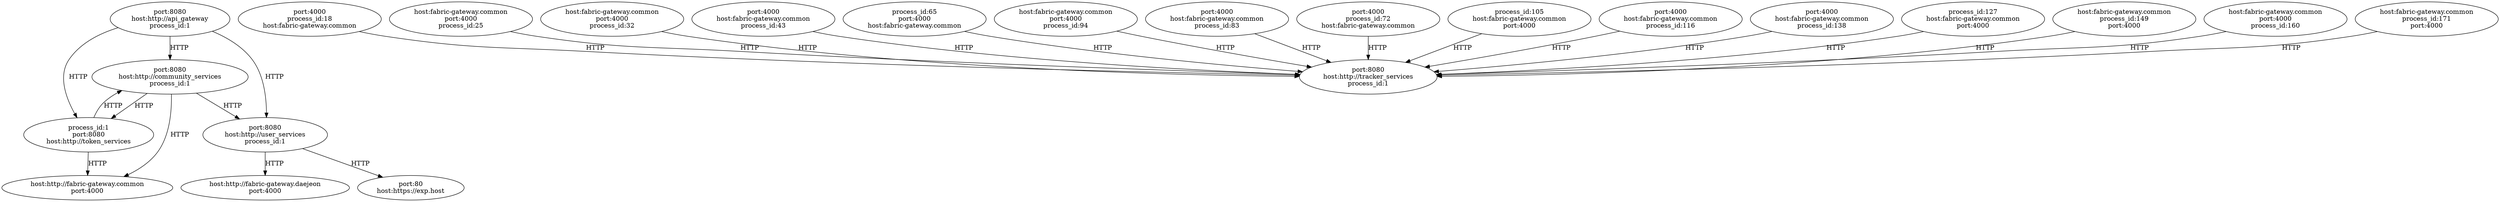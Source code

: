 digraph model {
    QPOXMHARYN[label="port:8080\nhost:http://api_gateway\nprocess_id:1\n"]
    SGTBJASRJH[label="port:8080\nhost:http://community_services\nprocess_id:1\n"]
    NTZPGJTGEH[label="port:4000\nprocess_id:18\nhost:fabric-gateway.common\n"]
    BTTYNMWSMP[label="host:fabric-gateway.common\nport:4000\nprocess_id:25\n"]
    HNZABGHTUF[label="host:fabric-gateway.common\nport:4000\nprocess_id:32\n"]
    DEKUCAVKEN[label="port:4000\nhost:fabric-gateway.common\nprocess_id:43\n"]
    CVCOWJUONF[label="process_id:65\nport:4000\nhost:fabric-gateway.common\n"]
    ZWVHFYTJGA[label="host:fabric-gateway.common\nport:4000\nprocess_id:94\n"]
    XFRPDGWXOR[label="port:4000\nhost:fabric-gateway.common\nprocess_id:83\n"]
    CHPJHBYLNW[label="port:4000\nprocess_id:72\nhost:fabric-gateway.common\n"]
    YZNRDARSXC[label="process_id:105\nhost:fabric-gateway.common\nport:4000\n"]
    PQIBEGLSPL[label="port:4000\nhost:fabric-gateway.common\nprocess_id:116\n"]
    VRICHKCFFK[label="port:4000\nhost:fabric-gateway.common\nprocess_id:138\n"]
    DZJWPFVBIZ[label="process_id:127\nhost:fabric-gateway.common\nport:4000\n"]
    HANSKGZRKJ[label="host:fabric-gateway.common\nprocess_id:149\nport:4000\n"]
    YRTLCVKKJA[label="host:fabric-gateway.common\nport:4000\nprocess_id:160\n"]
    GNGZGVEMZC[label="host:fabric-gateway.common\nprocess_id:171\nport:4000\n"]
    LZIGTSJBDT[label="process_id:1\nport:8080\nhost:http://token_services\n"]
    ATUAZHUMJT[label="port:8080\nhost:http://tracker_services\nprocess_id:1\n"]
    QAXOGJFLOV[label="port:8080\nhost:http://user_services\nprocess_id:1\n"]
    UJCFCKSQFJ[label="host:http://fabric-gateway.common\nport:4000\n"]
    UYFVYKRYFF[label="host:http://fabric-gateway.daejeon\nport:4000\n"]
    EKYLACKSXG[label="port:80\nhost:https://exp.host\n"]
    QPOXMHARYN -> SGTBJASRJH [label="HTTP"]
    QPOXMHARYN -> QAXOGJFLOV [label="HTTP"]
    QPOXMHARYN -> LZIGTSJBDT [label="HTTP"]
    SGTBJASRJH -> LZIGTSJBDT [label="HTTP"]
    SGTBJASRJH -> UJCFCKSQFJ [label="HTTP"]
    SGTBJASRJH -> QAXOGJFLOV [label="HTTP"]
    BTTYNMWSMP -> ATUAZHUMJT [label="HTTP"]
    NTZPGJTGEH -> ATUAZHUMJT [label="HTTP"]
    HNZABGHTUF -> ATUAZHUMJT [label="HTTP"]
    DEKUCAVKEN -> ATUAZHUMJT [label="HTTP"]
    CVCOWJUONF -> ATUAZHUMJT [label="HTTP"]
    ZWVHFYTJGA -> ATUAZHUMJT [label="HTTP"]
    CHPJHBYLNW -> ATUAZHUMJT [label="HTTP"]
    YZNRDARSXC -> ATUAZHUMJT [label="HTTP"]
    PQIBEGLSPL -> ATUAZHUMJT [label="HTTP"]
    XFRPDGWXOR -> ATUAZHUMJT [label="HTTP"]
    YRTLCVKKJA -> ATUAZHUMJT [label="HTTP"]
    HANSKGZRKJ -> ATUAZHUMJT [label="HTTP"]
    VRICHKCFFK -> ATUAZHUMJT [label="HTTP"]
    DZJWPFVBIZ -> ATUAZHUMJT [label="HTTP"]
    GNGZGVEMZC -> ATUAZHUMJT [label="HTTP"]
    LZIGTSJBDT -> SGTBJASRJH [label="HTTP"]
    LZIGTSJBDT -> UJCFCKSQFJ [label="HTTP"]
    QAXOGJFLOV -> UYFVYKRYFF [label="HTTP"]
    QAXOGJFLOV -> EKYLACKSXG [label="HTTP"]
}
